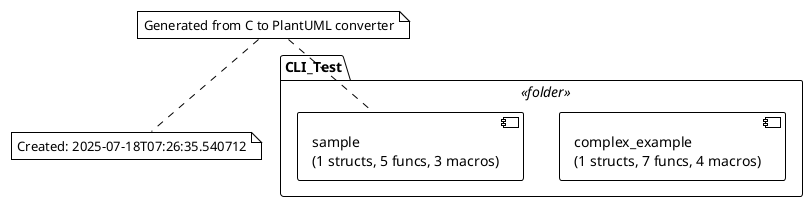 @startuml Project: CLI_Test
!theme plain

package "CLI_Test" <<folder>> {

  component "complex_example\n(1 structs, 7 funcs, 4 macros)" as COMPLEX_EXAMPLE_C
  component "sample\n(1 structs, 5 funcs, 3 macros)" as SAMPLE_C

}

note top : Generated from C to PlantUML converter
note bottom : Created: 2025-07-18T07:26:35.540712

@enduml